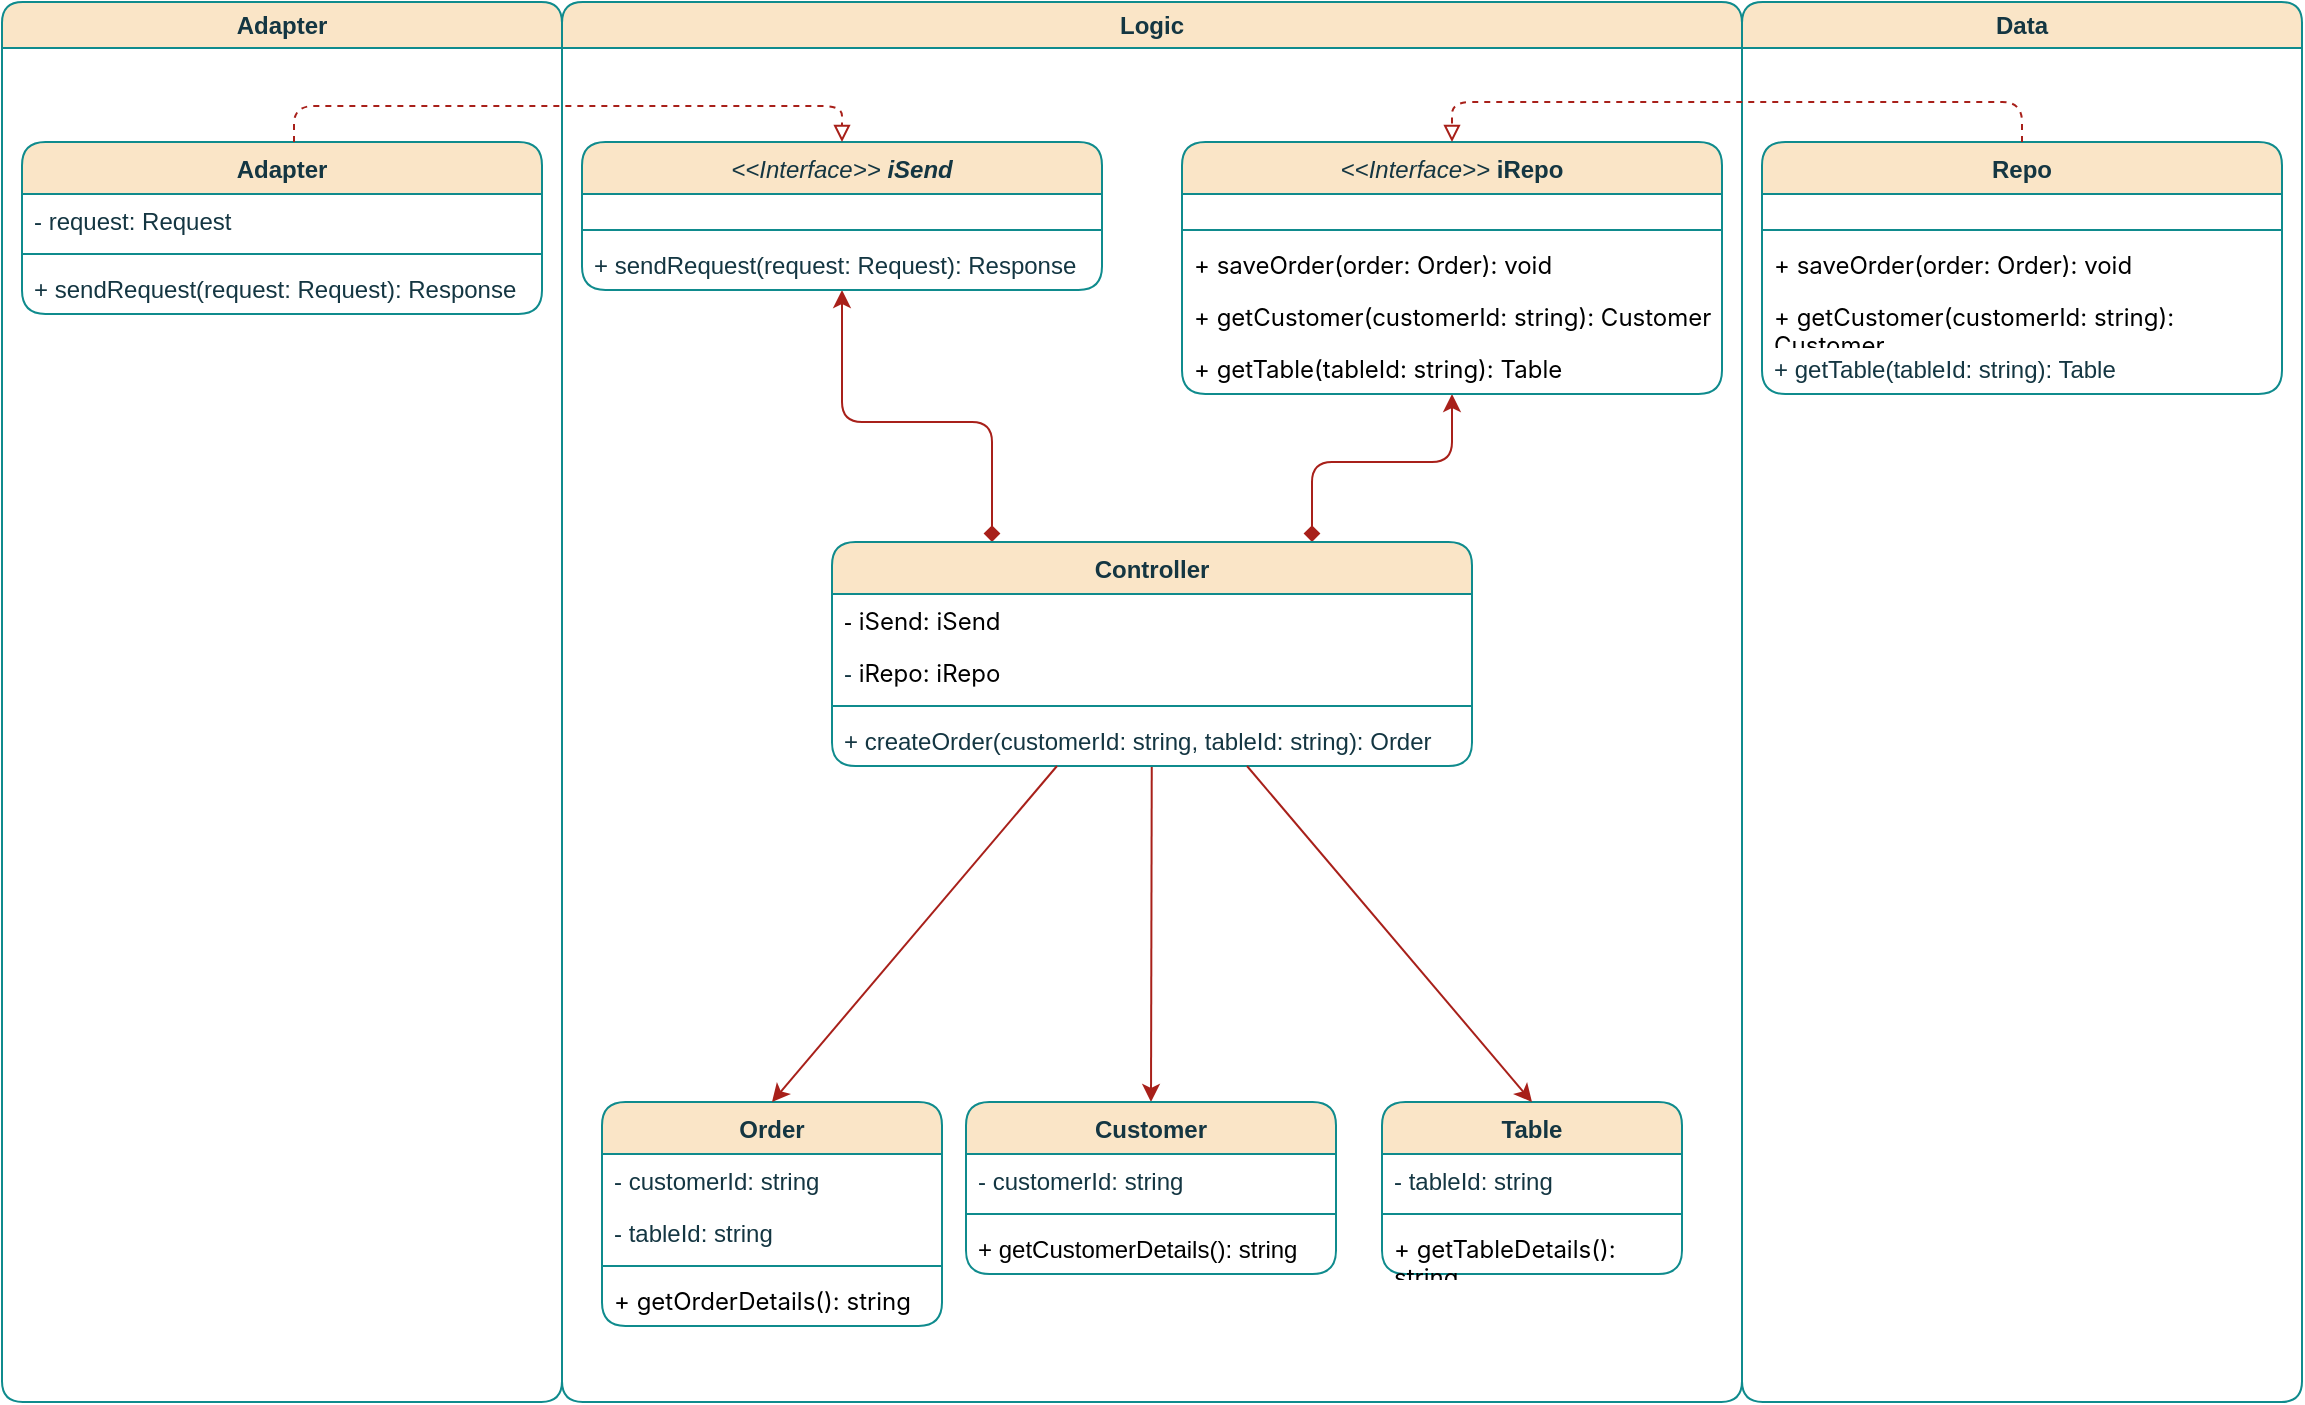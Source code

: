 <mxfile version="22.0.8" type="device">
  <diagram name="Page-1" id="e7e014a7-5840-1c2e-5031-d8a46d1fe8dd">
    <mxGraphModel dx="1418" dy="1113" grid="1" gridSize="10" guides="1" tooltips="1" connect="1" arrows="1" fold="1" page="1" pageScale="1" pageWidth="1169" pageHeight="826" background="none" math="0" shadow="0">
      <root>
        <mxCell id="0" />
        <mxCell id="1" parent="0" />
        <mxCell id="2" value="Adapter" style="swimlane;whiteSpace=wrap;labelBackgroundColor=none;fillColor=#FAE5C7;strokeColor=#0F8B8D;fontColor=#143642;rounded=1;" parent="1" vertex="1">
          <mxGeometry x="10" y="50" width="280" height="700" as="geometry" />
        </mxCell>
        <mxCell id="CJ3g13yFBmColiASLXj9-41" value="Adapter" style="swimlane;fontStyle=1;align=center;verticalAlign=top;childLayout=stackLayout;horizontal=1;startSize=26;horizontalStack=0;resizeParent=1;resizeParentMax=0;resizeLast=0;collapsible=1;marginBottom=0;whiteSpace=wrap;html=1;strokeColor=#0F8B8D;fontColor=#143642;fillColor=#FAE5C7;labelBackgroundColor=none;rounded=1;" parent="2" vertex="1">
          <mxGeometry x="10" y="70" width="260" height="86" as="geometry" />
        </mxCell>
        <mxCell id="CJ3g13yFBmColiASLXj9-42" value="- request: Request" style="text;strokeColor=none;fillColor=none;align=left;verticalAlign=top;spacingLeft=4;spacingRight=4;overflow=hidden;rotatable=0;points=[[0,0.5],[1,0.5]];portConstraint=eastwest;whiteSpace=wrap;html=1;fontColor=#143642;labelBackgroundColor=none;rounded=1;" parent="CJ3g13yFBmColiASLXj9-41" vertex="1">
          <mxGeometry y="26" width="260" height="26" as="geometry" />
        </mxCell>
        <mxCell id="CJ3g13yFBmColiASLXj9-43" value="" style="line;strokeWidth=1;fillColor=none;align=left;verticalAlign=middle;spacingTop=-1;spacingLeft=3;spacingRight=3;rotatable=0;labelPosition=right;points=[];portConstraint=eastwest;strokeColor=#0F8B8D;fontColor=#143642;labelBackgroundColor=none;rounded=1;" parent="CJ3g13yFBmColiASLXj9-41" vertex="1">
          <mxGeometry y="52" width="260" height="8" as="geometry" />
        </mxCell>
        <mxCell id="CJ3g13yFBmColiASLXj9-44" value="+ sendRequest(request: Request): Response" style="text;strokeColor=none;fillColor=none;align=left;verticalAlign=top;spacingLeft=4;spacingRight=4;overflow=hidden;rotatable=0;points=[[0,0.5],[1,0.5]];portConstraint=eastwest;whiteSpace=wrap;html=1;fontColor=#143642;labelBackgroundColor=none;rounded=1;" parent="CJ3g13yFBmColiASLXj9-41" vertex="1">
          <mxGeometry y="60" width="260" height="26" as="geometry" />
        </mxCell>
        <mxCell id="3" value="Logic" style="swimlane;whiteSpace=wrap;labelBackgroundColor=none;fillColor=#FAE5C7;strokeColor=#0F8B8D;fontColor=#143642;rounded=1;" parent="1" vertex="1">
          <mxGeometry x="290" y="50" width="590" height="700" as="geometry" />
        </mxCell>
        <mxCell id="CJ3g13yFBmColiASLXj9-85" style="edgeStyle=orthogonalEdgeStyle;rounded=1;orthogonalLoop=1;jettySize=auto;html=1;exitX=0.25;exitY=0;exitDx=0;exitDy=0;strokeColor=#A8201A;fontColor=default;fillColor=#FAE5C7;startArrow=diamond;startFill=1;labelBackgroundColor=none;" parent="3" source="CJ3g13yFBmColiASLXj9-56" target="CJ3g13yFBmColiASLXj9-60" edge="1">
          <mxGeometry relative="1" as="geometry">
            <Array as="points">
              <mxPoint x="215" y="210" />
              <mxPoint x="140" y="210" />
            </Array>
          </mxGeometry>
        </mxCell>
        <mxCell id="CJ3g13yFBmColiASLXj9-86" style="edgeStyle=orthogonalEdgeStyle;rounded=1;orthogonalLoop=1;jettySize=auto;html=1;exitX=0.75;exitY=0;exitDx=0;exitDy=0;strokeColor=#A8201A;fontColor=default;fillColor=#FAE5C7;startArrow=diamond;startFill=1;labelBackgroundColor=none;" parent="3" source="CJ3g13yFBmColiASLXj9-56" target="CJ3g13yFBmColiASLXj9-64" edge="1">
          <mxGeometry relative="1" as="geometry">
            <Array as="points">
              <mxPoint x="375" y="230" />
              <mxPoint x="445" y="230" />
            </Array>
          </mxGeometry>
        </mxCell>
        <mxCell id="CJ3g13yFBmColiASLXj9-88" style="rounded=1;orthogonalLoop=1;jettySize=auto;html=1;entryX=0.5;entryY=0;entryDx=0;entryDy=0;strokeColor=#A8201A;fontColor=default;fillColor=#FAE5C7;labelBackgroundColor=none;" parent="3" source="CJ3g13yFBmColiASLXj9-56" target="CJ3g13yFBmColiASLXj9-75" edge="1">
          <mxGeometry relative="1" as="geometry" />
        </mxCell>
        <mxCell id="CJ3g13yFBmColiASLXj9-56" value="Controller" style="swimlane;fontStyle=1;align=center;verticalAlign=top;childLayout=stackLayout;horizontal=1;startSize=26;horizontalStack=0;resizeParent=1;resizeParentMax=0;resizeLast=0;collapsible=1;marginBottom=0;whiteSpace=wrap;html=1;strokeColor=#0F8B8D;fontColor=#143642;fillColor=#FAE5C7;labelBackgroundColor=none;rounded=1;" parent="3" vertex="1">
          <mxGeometry x="135" y="270" width="320" height="112" as="geometry">
            <mxRectangle x="160" y="199" width="100" height="30" as="alternateBounds" />
          </mxGeometry>
        </mxCell>
        <mxCell id="CJ3g13yFBmColiASLXj9-57" value="&lt;font color=&quot;#000000&quot; style=&quot;font-size: 12px;&quot;&gt;-&amp;nbsp;&lt;/font&gt;&lt;span style=&quot;color: rgb(0, 0, 0); font-family: &amp;quot;Noto Sans SC&amp;quot;, &amp;quot;SF Pro SC&amp;quot;, &amp;quot;SF Pro Text&amp;quot;, &amp;quot;SF Pro Icons&amp;quot;, &amp;quot;PingFang SC&amp;quot;, &amp;quot;Helvetica Neue&amp;quot;, Helvetica, Arial, sans-serif; background-color: initial;&quot;&gt;iSend: iSend&lt;/span&gt;&lt;font color=&quot;#000000&quot; style=&quot;font-size: 12px;&quot;&gt;&lt;br&gt;&lt;/font&gt;" style="text;strokeColor=none;fillColor=none;align=left;verticalAlign=top;spacingLeft=4;spacingRight=4;overflow=hidden;rotatable=0;points=[[0,0.5],[1,0.5]];portConstraint=eastwest;whiteSpace=wrap;html=1;fontColor=#143642;labelBackgroundColor=none;rounded=1;" parent="CJ3g13yFBmColiASLXj9-56" vertex="1">
          <mxGeometry y="26" width="320" height="26" as="geometry" />
        </mxCell>
        <mxCell id="CJ3g13yFBmColiASLXj9-91" value="-&amp;nbsp;&lt;span style=&quot;font-family: &amp;quot;Noto Sans SC&amp;quot;, &amp;quot;SF Pro SC&amp;quot;, &amp;quot;SF Pro Text&amp;quot;, &amp;quot;SF Pro Icons&amp;quot;, &amp;quot;PingFang SC&amp;quot;, &amp;quot;Helvetica Neue&amp;quot;, Helvetica, Arial, sans-serif;&quot;&gt;&lt;font color=&quot;#000000&quot; style=&quot;font-size: 12px;&quot;&gt;iRepo: iRepo&lt;/font&gt;&lt;/span&gt;" style="text;strokeColor=none;fillColor=none;align=left;verticalAlign=top;spacingLeft=4;spacingRight=4;overflow=hidden;rotatable=0;points=[[0,0.5],[1,0.5]];portConstraint=eastwest;whiteSpace=wrap;html=1;fontColor=#143642;labelBackgroundColor=none;rounded=1;" parent="CJ3g13yFBmColiASLXj9-56" vertex="1">
          <mxGeometry y="52" width="320" height="26" as="geometry" />
        </mxCell>
        <mxCell id="CJ3g13yFBmColiASLXj9-58" value="" style="line;strokeWidth=1;fillColor=none;align=left;verticalAlign=middle;spacingTop=-1;spacingLeft=3;spacingRight=3;rotatable=0;labelPosition=right;points=[];portConstraint=eastwest;strokeColor=#0F8B8D;fontColor=#143642;labelBackgroundColor=none;rounded=1;" parent="CJ3g13yFBmColiASLXj9-56" vertex="1">
          <mxGeometry y="78" width="320" height="8" as="geometry" />
        </mxCell>
        <mxCell id="CJ3g13yFBmColiASLXj9-59" value="+ createOrder(customerId: string, tableId: string): Order" style="text;strokeColor=none;fillColor=none;align=left;verticalAlign=top;spacingLeft=4;spacingRight=4;overflow=hidden;rotatable=0;points=[[0,0.5],[1,0.5]];portConstraint=eastwest;whiteSpace=wrap;html=1;fontColor=#143642;labelBackgroundColor=none;rounded=1;" parent="CJ3g13yFBmColiASLXj9-56" vertex="1">
          <mxGeometry y="86" width="320" height="26" as="geometry" />
        </mxCell>
        <mxCell id="CJ3g13yFBmColiASLXj9-60" value="&lt;i style=&quot;border-color: var(--border-color); font-weight: 400;&quot;&gt;&amp;lt;&amp;lt;Interface&amp;gt;&amp;gt;&amp;nbsp;&lt;b style=&quot;border-color: var(--border-color);&quot;&gt;iSend&lt;/b&gt;&lt;/i&gt;" style="swimlane;fontStyle=1;align=center;verticalAlign=top;childLayout=stackLayout;horizontal=1;startSize=26;horizontalStack=0;resizeParent=1;resizeParentMax=0;resizeLast=0;collapsible=1;marginBottom=0;whiteSpace=wrap;html=1;strokeColor=#0F8B8D;fontColor=#143642;fillColor=#FAE5C7;labelBackgroundColor=none;rounded=1;" parent="3" vertex="1">
          <mxGeometry x="10" y="70" width="260" height="74" as="geometry" />
        </mxCell>
        <mxCell id="CJ3g13yFBmColiASLXj9-105" value="" style="text;strokeColor=none;fillColor=none;align=left;verticalAlign=middle;spacingTop=-1;spacingLeft=4;spacingRight=4;rotatable=0;labelPosition=right;points=[];portConstraint=eastwest;fontColor=#143642;labelBackgroundColor=none;rounded=1;" parent="CJ3g13yFBmColiASLXj9-60" vertex="1">
          <mxGeometry y="26" width="260" height="14" as="geometry" />
        </mxCell>
        <mxCell id="CJ3g13yFBmColiASLXj9-104" value="" style="line;strokeWidth=1;fillColor=none;align=left;verticalAlign=middle;spacingTop=-1;spacingLeft=3;spacingRight=3;rotatable=0;labelPosition=right;points=[];portConstraint=eastwest;strokeColor=#0F8B8D;fontColor=#143642;labelBackgroundColor=none;rounded=1;" parent="CJ3g13yFBmColiASLXj9-60" vertex="1">
          <mxGeometry y="40" width="260" height="8" as="geometry" />
        </mxCell>
        <mxCell id="CJ3g13yFBmColiASLXj9-90" value="+ sendRequest(request: Request): Response" style="text;strokeColor=none;fillColor=none;align=left;verticalAlign=top;spacingLeft=4;spacingRight=4;overflow=hidden;rotatable=0;points=[[0,0.5],[1,0.5]];portConstraint=eastwest;whiteSpace=wrap;html=1;fontColor=#143642;labelBackgroundColor=none;rounded=1;" parent="CJ3g13yFBmColiASLXj9-60" vertex="1">
          <mxGeometry y="48" width="260" height="26" as="geometry" />
        </mxCell>
        <mxCell id="CJ3g13yFBmColiASLXj9-64" value="&lt;i style=&quot;border-color: var(--border-color); font-weight: 400;&quot;&gt;&amp;lt;&amp;lt;Interface&amp;gt;&amp;gt;&amp;nbsp;&lt;/i&gt;&lt;b style=&quot;border-color: var(--border-color);&quot;&gt;iRepo&lt;br&gt;&lt;br&gt;&lt;/b&gt;" style="swimlane;fontStyle=1;align=center;verticalAlign=top;childLayout=stackLayout;horizontal=1;startSize=26;horizontalStack=0;resizeParent=1;resizeParentMax=0;resizeLast=0;collapsible=1;marginBottom=0;whiteSpace=wrap;html=1;strokeColor=#0F8B8D;fontColor=#143642;fillColor=#FAE5C7;labelBackgroundColor=none;rounded=1;" parent="3" vertex="1">
          <mxGeometry x="310" y="70" width="270" height="126" as="geometry">
            <mxRectangle x="290" y="72" width="150" height="40" as="alternateBounds" />
          </mxGeometry>
        </mxCell>
        <mxCell id="CJ3g13yFBmColiASLXj9-106" value="" style="text;strokeColor=none;fillColor=none;align=left;verticalAlign=middle;spacingTop=-1;spacingLeft=4;spacingRight=4;rotatable=0;labelPosition=right;points=[];portConstraint=eastwest;fontColor=#143642;labelBackgroundColor=none;rounded=1;" parent="CJ3g13yFBmColiASLXj9-64" vertex="1">
          <mxGeometry y="26" width="270" height="14" as="geometry" />
        </mxCell>
        <mxCell id="CJ3g13yFBmColiASLXj9-66" value="" style="line;strokeWidth=1;fillColor=none;align=left;verticalAlign=middle;spacingTop=-1;spacingLeft=3;spacingRight=3;rotatable=0;labelPosition=right;points=[];portConstraint=eastwest;strokeColor=#0F8B8D;fontColor=#143642;labelBackgroundColor=none;rounded=1;" parent="CJ3g13yFBmColiASLXj9-64" vertex="1">
          <mxGeometry y="40" width="270" height="8" as="geometry" />
        </mxCell>
        <mxCell id="CJ3g13yFBmColiASLXj9-67" value="&lt;font face=&quot;Noto Sans SC, SF Pro SC, SF Pro Text, SF Pro Icons, PingFang SC, Helvetica Neue, Helvetica, Arial, sans-serif&quot; color=&quot;#000000&quot;&gt;+ saveOrder(order: Order): void&lt;/font&gt;" style="text;strokeColor=none;fillColor=none;align=left;verticalAlign=top;spacingLeft=4;spacingRight=4;overflow=hidden;rotatable=0;points=[[0,0.5],[1,0.5]];portConstraint=eastwest;whiteSpace=wrap;html=1;fontColor=#143642;labelBackgroundColor=none;rounded=1;" parent="CJ3g13yFBmColiASLXj9-64" vertex="1">
          <mxGeometry y="48" width="270" height="26" as="geometry" />
        </mxCell>
        <mxCell id="CJ3g13yFBmColiASLXj9-93" value="&lt;font face=&quot;Noto Sans SC, SF Pro SC, SF Pro Text, SF Pro Icons, PingFang SC, Helvetica Neue, Helvetica, Arial, sans-serif&quot; color=&quot;#000000&quot;&gt;+ getCustomer(customerId: string): Customer&lt;/font&gt;" style="text;strokeColor=none;fillColor=none;align=left;verticalAlign=top;spacingLeft=4;spacingRight=4;overflow=hidden;rotatable=0;points=[[0,0.5],[1,0.5]];portConstraint=eastwest;whiteSpace=wrap;html=1;fontColor=#143642;labelBackgroundColor=none;rounded=1;" parent="CJ3g13yFBmColiASLXj9-64" vertex="1">
          <mxGeometry y="74" width="270" height="26" as="geometry" />
        </mxCell>
        <mxCell id="CJ3g13yFBmColiASLXj9-94" value="&lt;font face=&quot;Noto Sans SC, SF Pro SC, SF Pro Text, SF Pro Icons, PingFang SC, Helvetica Neue, Helvetica, Arial, sans-serif&quot; color=&quot;#000000&quot;&gt;+ getTable(tableId: string): Table&lt;/font&gt;" style="text;strokeColor=none;fillColor=none;align=left;verticalAlign=top;spacingLeft=4;spacingRight=4;overflow=hidden;rotatable=0;points=[[0,0.5],[1,0.5]];portConstraint=eastwest;whiteSpace=wrap;html=1;fontColor=#143642;labelBackgroundColor=none;rounded=1;" parent="CJ3g13yFBmColiASLXj9-64" vertex="1">
          <mxGeometry y="100" width="270" height="26" as="geometry" />
        </mxCell>
        <mxCell id="CJ3g13yFBmColiASLXj9-71" value="Order" style="swimlane;fontStyle=1;align=center;verticalAlign=top;childLayout=stackLayout;horizontal=1;startSize=26;horizontalStack=0;resizeParent=1;resizeParentMax=0;resizeLast=0;collapsible=1;marginBottom=0;whiteSpace=wrap;html=1;strokeColor=#0F8B8D;fontColor=#143642;fillColor=#FAE5C7;labelBackgroundColor=none;rounded=1;" parent="3" vertex="1">
          <mxGeometry x="20" y="550" width="170" height="112" as="geometry" />
        </mxCell>
        <mxCell id="CJ3g13yFBmColiASLXj9-72" value="- customerId: string" style="text;strokeColor=none;fillColor=none;align=left;verticalAlign=top;spacingLeft=4;spacingRight=4;overflow=hidden;rotatable=0;points=[[0,0.5],[1,0.5]];portConstraint=eastwest;whiteSpace=wrap;html=1;fontColor=#143642;labelBackgroundColor=none;rounded=1;" parent="CJ3g13yFBmColiASLXj9-71" vertex="1">
          <mxGeometry y="26" width="170" height="26" as="geometry" />
        </mxCell>
        <mxCell id="CJ3g13yFBmColiASLXj9-100" value="- tableId: string" style="text;strokeColor=none;fillColor=none;align=left;verticalAlign=top;spacingLeft=4;spacingRight=4;overflow=hidden;rotatable=0;points=[[0,0.5],[1,0.5]];portConstraint=eastwest;whiteSpace=wrap;html=1;fontColor=#143642;labelBackgroundColor=none;rounded=1;" parent="CJ3g13yFBmColiASLXj9-71" vertex="1">
          <mxGeometry y="52" width="170" height="26" as="geometry" />
        </mxCell>
        <mxCell id="CJ3g13yFBmColiASLXj9-73" value="" style="line;strokeWidth=1;fillColor=none;align=left;verticalAlign=middle;spacingTop=-1;spacingLeft=3;spacingRight=3;rotatable=0;labelPosition=right;points=[];portConstraint=eastwest;strokeColor=#0F8B8D;fontColor=#143642;labelBackgroundColor=none;rounded=1;" parent="CJ3g13yFBmColiASLXj9-71" vertex="1">
          <mxGeometry y="78" width="170" height="8" as="geometry" />
        </mxCell>
        <mxCell id="CJ3g13yFBmColiASLXj9-74" value="&lt;font face=&quot;Noto Sans SC, SF Pro SC, SF Pro Text, SF Pro Icons, PingFang SC, Helvetica Neue, Helvetica, Arial, sans-serif&quot; color=&quot;#000000&quot;&gt;+ getOrderDetails(): string&lt;/font&gt;" style="text;strokeColor=none;fillColor=none;align=left;verticalAlign=top;spacingLeft=4;spacingRight=4;overflow=hidden;rotatable=0;points=[[0,0.5],[1,0.5]];portConstraint=eastwest;whiteSpace=wrap;html=1;fontColor=#143642;labelBackgroundColor=none;rounded=1;" parent="CJ3g13yFBmColiASLXj9-71" vertex="1">
          <mxGeometry y="86" width="170" height="26" as="geometry" />
        </mxCell>
        <mxCell id="CJ3g13yFBmColiASLXj9-75" value="Customer" style="swimlane;fontStyle=1;align=center;verticalAlign=top;childLayout=stackLayout;horizontal=1;startSize=26;horizontalStack=0;resizeParent=1;resizeParentMax=0;resizeLast=0;collapsible=1;marginBottom=0;whiteSpace=wrap;html=1;strokeColor=#0F8B8D;fontColor=#143642;fillColor=#FAE5C7;labelBackgroundColor=none;rounded=1;" parent="3" vertex="1">
          <mxGeometry x="202" y="550" width="185" height="86" as="geometry" />
        </mxCell>
        <mxCell id="CJ3g13yFBmColiASLXj9-76" value="- customerId: string" style="text;strokeColor=none;fillColor=none;align=left;verticalAlign=top;spacingLeft=4;spacingRight=4;overflow=hidden;rotatable=0;points=[[0,0.5],[1,0.5]];portConstraint=eastwest;whiteSpace=wrap;html=1;fontColor=#143642;labelBackgroundColor=none;rounded=1;" parent="CJ3g13yFBmColiASLXj9-75" vertex="1">
          <mxGeometry y="26" width="185" height="26" as="geometry" />
        </mxCell>
        <mxCell id="CJ3g13yFBmColiASLXj9-77" value="" style="line;strokeWidth=1;fillColor=none;align=left;verticalAlign=middle;spacingTop=-1;spacingLeft=3;spacingRight=3;rotatable=0;labelPosition=right;points=[];portConstraint=eastwest;strokeColor=#0F8B8D;fontColor=#143642;labelBackgroundColor=none;rounded=1;" parent="CJ3g13yFBmColiASLXj9-75" vertex="1">
          <mxGeometry y="52" width="185" height="8" as="geometry" />
        </mxCell>
        <mxCell id="CJ3g13yFBmColiASLXj9-78" value="&lt;font color=&quot;#000000&quot;&gt;+ getCustomerDetails(): string&lt;/font&gt;" style="text;strokeColor=none;fillColor=none;align=left;verticalAlign=top;spacingLeft=4;spacingRight=4;overflow=hidden;rotatable=0;points=[[0,0.5],[1,0.5]];portConstraint=eastwest;whiteSpace=wrap;html=1;fontColor=#143642;labelBackgroundColor=none;rounded=1;" parent="CJ3g13yFBmColiASLXj9-75" vertex="1">
          <mxGeometry y="60" width="185" height="26" as="geometry" />
        </mxCell>
        <mxCell id="CJ3g13yFBmColiASLXj9-79" value="Table" style="swimlane;fontStyle=1;align=center;verticalAlign=top;childLayout=stackLayout;horizontal=1;startSize=26;horizontalStack=0;resizeParent=1;resizeParentMax=0;resizeLast=0;collapsible=1;marginBottom=0;whiteSpace=wrap;html=1;strokeColor=#0F8B8D;fontColor=#143642;fillColor=#FAE5C7;labelBackgroundColor=none;rounded=1;" parent="3" vertex="1">
          <mxGeometry x="410" y="550" width="150" height="86" as="geometry" />
        </mxCell>
        <mxCell id="CJ3g13yFBmColiASLXj9-80" value="- tableId: string" style="text;strokeColor=none;fillColor=none;align=left;verticalAlign=top;spacingLeft=4;spacingRight=4;overflow=hidden;rotatable=0;points=[[0,0.5],[1,0.5]];portConstraint=eastwest;whiteSpace=wrap;html=1;fontColor=#143642;labelBackgroundColor=none;rounded=1;" parent="CJ3g13yFBmColiASLXj9-79" vertex="1">
          <mxGeometry y="26" width="150" height="26" as="geometry" />
        </mxCell>
        <mxCell id="CJ3g13yFBmColiASLXj9-81" value="" style="line;strokeWidth=1;fillColor=none;align=left;verticalAlign=middle;spacingTop=-1;spacingLeft=3;spacingRight=3;rotatable=0;labelPosition=right;points=[];portConstraint=eastwest;strokeColor=#0F8B8D;fontColor=#143642;labelBackgroundColor=none;rounded=1;" parent="CJ3g13yFBmColiASLXj9-79" vertex="1">
          <mxGeometry y="52" width="150" height="8" as="geometry" />
        </mxCell>
        <mxCell id="CJ3g13yFBmColiASLXj9-82" value="&lt;font face=&quot;Noto Sans SC, SF Pro SC, SF Pro Text, SF Pro Icons, PingFang SC, Helvetica Neue, Helvetica, Arial, sans-serif&quot; color=&quot;#000000&quot;&gt;+ getTableDetails(): string&lt;/font&gt;" style="text;strokeColor=none;fillColor=none;align=left;verticalAlign=top;spacingLeft=4;spacingRight=4;overflow=hidden;rotatable=0;points=[[0,0.5],[1,0.5]];portConstraint=eastwest;whiteSpace=wrap;html=1;fontColor=#143642;labelBackgroundColor=none;rounded=1;" parent="CJ3g13yFBmColiASLXj9-79" vertex="1">
          <mxGeometry y="60" width="150" height="26" as="geometry" />
        </mxCell>
        <mxCell id="CJ3g13yFBmColiASLXj9-87" style="rounded=1;orthogonalLoop=1;jettySize=auto;html=1;strokeColor=#A8201A;fontColor=default;fillColor=#FAE5C7;entryX=0.5;entryY=0;entryDx=0;entryDy=0;labelBackgroundColor=none;" parent="3" source="CJ3g13yFBmColiASLXj9-56" target="CJ3g13yFBmColiASLXj9-71" edge="1">
          <mxGeometry relative="1" as="geometry">
            <mxPoint x="85" y="332" as="targetPoint" />
          </mxGeometry>
        </mxCell>
        <mxCell id="CJ3g13yFBmColiASLXj9-89" style="rounded=1;orthogonalLoop=1;jettySize=auto;html=1;entryX=0.5;entryY=0;entryDx=0;entryDy=0;strokeColor=#A8201A;fontColor=default;fillColor=#FAE5C7;labelBackgroundColor=none;" parent="3" source="CJ3g13yFBmColiASLXj9-56" target="CJ3g13yFBmColiASLXj9-79" edge="1">
          <mxGeometry relative="1" as="geometry" />
        </mxCell>
        <mxCell id="4" value="Data" style="swimlane;whiteSpace=wrap;labelBackgroundColor=none;fillColor=#FAE5C7;strokeColor=#0F8B8D;fontColor=#143642;rounded=1;" parent="1" vertex="1">
          <mxGeometry x="880" y="50" width="280" height="700" as="geometry" />
        </mxCell>
        <mxCell id="CJ3g13yFBmColiASLXj9-50" value="Repo" style="swimlane;fontStyle=1;align=center;verticalAlign=top;childLayout=stackLayout;horizontal=1;startSize=26;horizontalStack=0;resizeParent=1;resizeParentMax=0;resizeLast=0;collapsible=1;marginBottom=0;whiteSpace=wrap;html=1;strokeColor=#0F8B8D;fontColor=#143642;fillColor=#FAE5C7;labelBackgroundColor=none;rounded=1;" parent="4" vertex="1">
          <mxGeometry x="10" y="70" width="260" height="126" as="geometry" />
        </mxCell>
        <mxCell id="CJ3g13yFBmColiASLXj9-107" value="" style="text;strokeColor=none;fillColor=none;align=left;verticalAlign=middle;spacingTop=-1;spacingLeft=4;spacingRight=4;rotatable=0;labelPosition=right;points=[];portConstraint=eastwest;fontColor=#143642;labelBackgroundColor=none;rounded=1;" parent="CJ3g13yFBmColiASLXj9-50" vertex="1">
          <mxGeometry y="26" width="260" height="14" as="geometry" />
        </mxCell>
        <mxCell id="CJ3g13yFBmColiASLXj9-108" value="" style="line;strokeWidth=1;fillColor=none;align=left;verticalAlign=middle;spacingTop=-1;spacingLeft=3;spacingRight=3;rotatable=0;labelPosition=right;points=[];portConstraint=eastwest;strokeColor=#0F8B8D;fontColor=#143642;labelBackgroundColor=none;rounded=1;" parent="CJ3g13yFBmColiASLXj9-50" vertex="1">
          <mxGeometry y="40" width="260" height="8" as="geometry" />
        </mxCell>
        <mxCell id="CJ3g13yFBmColiASLXj9-53" value="&lt;font face=&quot;Noto Sans SC, SF Pro SC, SF Pro Text, SF Pro Icons, PingFang SC, Helvetica Neue, Helvetica, Arial, sans-serif&quot; color=&quot;#000000&quot;&gt;+ saveOrder(order: Order): void&lt;/font&gt;" style="text;strokeColor=none;fillColor=none;align=left;verticalAlign=top;spacingLeft=4;spacingRight=4;overflow=hidden;rotatable=0;points=[[0,0.5],[1,0.5]];portConstraint=eastwest;whiteSpace=wrap;html=1;fontColor=#143642;labelBackgroundColor=none;rounded=1;" parent="CJ3g13yFBmColiASLXj9-50" vertex="1">
          <mxGeometry y="48" width="260" height="26" as="geometry" />
        </mxCell>
        <mxCell id="CJ3g13yFBmColiASLXj9-95" value="&lt;font face=&quot;Noto Sans SC, SF Pro SC, SF Pro Text, SF Pro Icons, PingFang SC, Helvetica Neue, Helvetica, Arial, sans-serif&quot; color=&quot;#000000&quot;&gt;+ getCustomer(customerId: string): Customer&lt;/font&gt;" style="text;strokeColor=none;fillColor=none;align=left;verticalAlign=top;spacingLeft=4;spacingRight=4;overflow=hidden;rotatable=0;points=[[0,0.5],[1,0.5]];portConstraint=eastwest;whiteSpace=wrap;html=1;fontColor=#143642;labelBackgroundColor=none;rounded=1;" parent="CJ3g13yFBmColiASLXj9-50" vertex="1">
          <mxGeometry y="74" width="260" height="26" as="geometry" />
        </mxCell>
        <mxCell id="CJ3g13yFBmColiASLXj9-101" value="+ getTable(tableId: string): Table" style="text;strokeColor=none;fillColor=none;align=left;verticalAlign=top;spacingLeft=4;spacingRight=4;overflow=hidden;rotatable=0;points=[[0,0.5],[1,0.5]];portConstraint=eastwest;whiteSpace=wrap;html=1;fontColor=#143642;labelBackgroundColor=none;rounded=1;" parent="CJ3g13yFBmColiASLXj9-50" vertex="1">
          <mxGeometry y="100" width="260" height="26" as="geometry" />
        </mxCell>
        <mxCell id="CJ3g13yFBmColiASLXj9-69" style="edgeStyle=orthogonalEdgeStyle;rounded=1;orthogonalLoop=1;jettySize=auto;html=1;entryX=0.5;entryY=0;entryDx=0;entryDy=0;strokeColor=#A8201A;fontColor=default;fillColor=#FAE5C7;dashed=1;endArrow=block;endFill=0;labelBackgroundColor=none;" parent="1" source="CJ3g13yFBmColiASLXj9-41" target="CJ3g13yFBmColiASLXj9-60" edge="1">
          <mxGeometry relative="1" as="geometry">
            <Array as="points">
              <mxPoint x="156" y="102" />
              <mxPoint x="430" y="102" />
            </Array>
          </mxGeometry>
        </mxCell>
        <mxCell id="CJ3g13yFBmColiASLXj9-70" style="edgeStyle=orthogonalEdgeStyle;rounded=1;orthogonalLoop=1;jettySize=auto;html=1;exitX=0.5;exitY=0;exitDx=0;exitDy=0;entryX=0.5;entryY=0;entryDx=0;entryDy=0;strokeColor=#A8201A;fontColor=default;fillColor=#FAE5C7;endArrow=block;endFill=0;dashed=1;labelBackgroundColor=none;" parent="1" source="CJ3g13yFBmColiASLXj9-50" target="CJ3g13yFBmColiASLXj9-64" edge="1">
          <mxGeometry relative="1" as="geometry">
            <Array as="points">
              <mxPoint x="1020" y="100" />
              <mxPoint x="735" y="100" />
            </Array>
          </mxGeometry>
        </mxCell>
      </root>
    </mxGraphModel>
  </diagram>
</mxfile>
